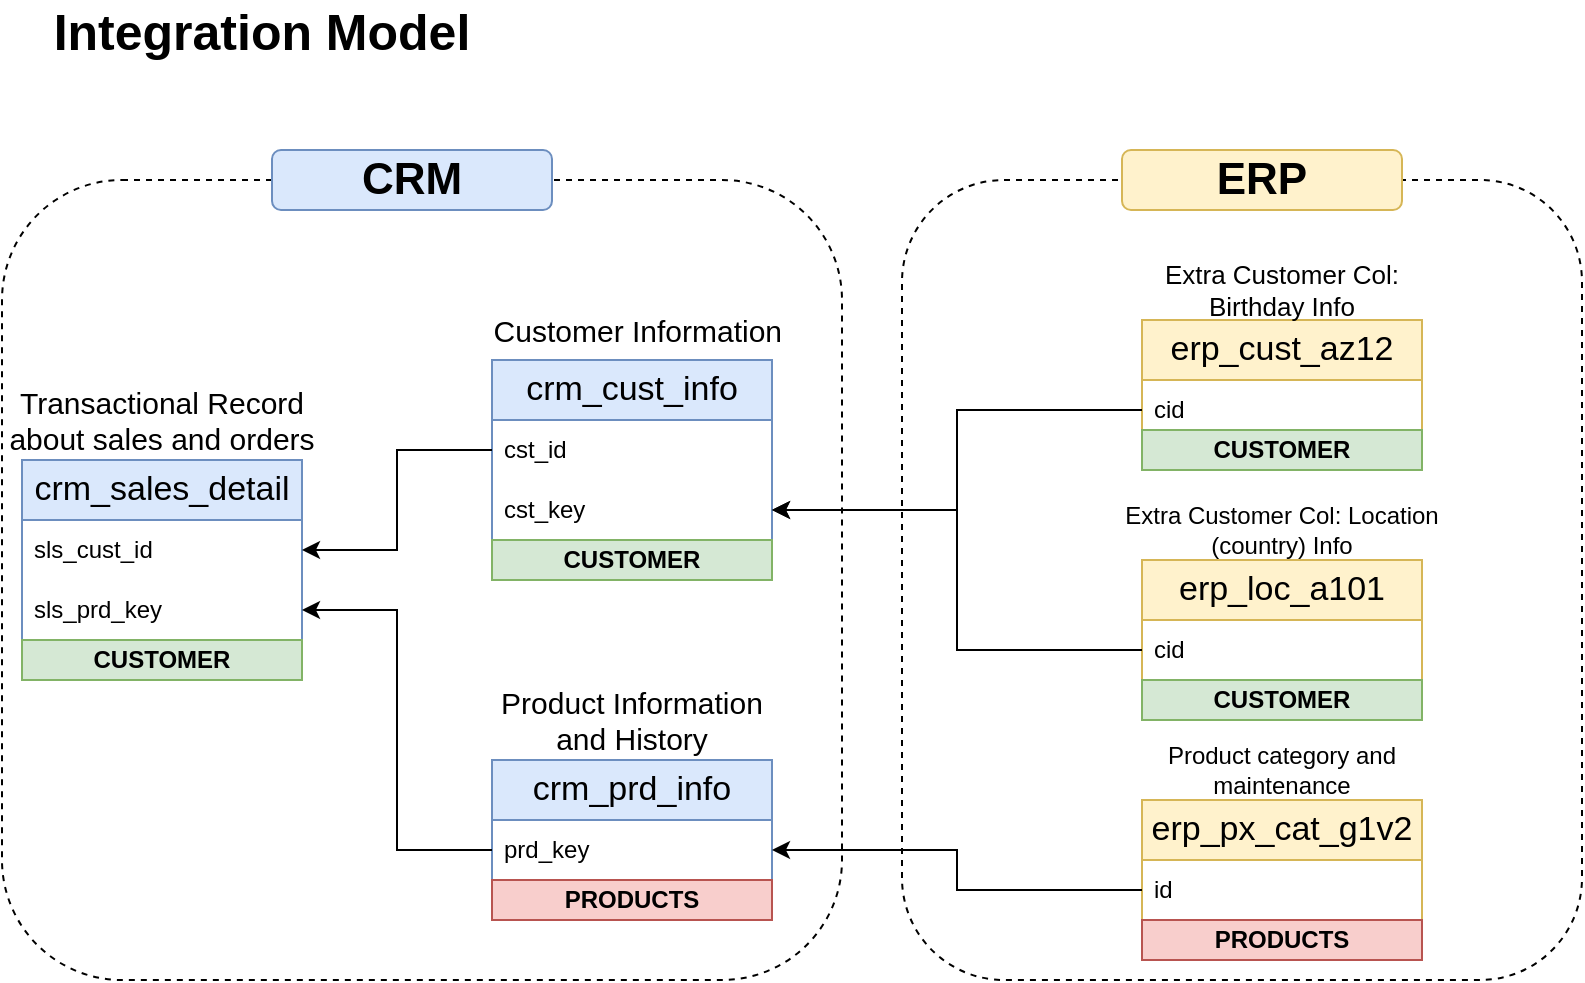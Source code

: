 <mxfile version="26.2.4">
  <diagram name="Page-1" id="EvxpYkkEFhPI_myyJHa9">
    <mxGraphModel grid="1" page="1" gridSize="10" guides="1" tooltips="1" connect="1" arrows="1" fold="1" pageScale="1" pageWidth="850" pageHeight="1100" math="0" shadow="0">
      <root>
        <mxCell id="0" />
        <mxCell id="1" style="" parent="0" />
        <mxCell id="jE0Hs6O2nTx1BaMbFYz3-5" value="&lt;font style=&quot;font-size: 17px;&quot;&gt;&lt;span&gt;crm_cust_info&lt;/span&gt;&lt;/font&gt;" style="swimlane;fontStyle=0;childLayout=stackLayout;horizontal=1;startSize=30;horizontalStack=0;resizeParent=1;resizeParentMax=0;resizeLast=0;collapsible=1;marginBottom=0;whiteSpace=wrap;html=1;fillColor=#dae8fc;strokeColor=#6c8ebf;rounded=0;swimlaneLine=1;" vertex="1" parent="1">
          <mxGeometry x="265" y="190" width="140" height="90" as="geometry">
            <mxRectangle x="80" y="200" width="160" height="30" as="alternateBounds" />
          </mxGeometry>
        </mxCell>
        <mxCell id="jE0Hs6O2nTx1BaMbFYz3-6" value="&lt;div&gt;cst_id&lt;/div&gt;" style="text;strokeColor=none;fillColor=none;align=left;verticalAlign=middle;spacingLeft=4;spacingRight=4;overflow=hidden;points=[[0,0.5],[1,0.5]];portConstraint=eastwest;rotatable=0;whiteSpace=wrap;html=1;" vertex="1" parent="jE0Hs6O2nTx1BaMbFYz3-5">
          <mxGeometry y="30" width="140" height="30" as="geometry" />
        </mxCell>
        <mxCell id="jE0Hs6O2nTx1BaMbFYz3-26" value="cst_key" style="text;strokeColor=none;fillColor=none;align=left;verticalAlign=middle;spacingLeft=4;spacingRight=4;overflow=hidden;points=[[0,0.5],[1,0.5]];portConstraint=eastwest;rotatable=0;whiteSpace=wrap;html=1;" vertex="1" parent="jE0Hs6O2nTx1BaMbFYz3-5">
          <mxGeometry y="60" width="140" height="30" as="geometry" />
        </mxCell>
        <mxCell id="jE0Hs6O2nTx1BaMbFYz3-9" value="Customer Information&amp;nbsp;" style="text;html=1;align=center;verticalAlign=middle;whiteSpace=wrap;rounded=0;fontSize=15;" vertex="1" parent="1">
          <mxGeometry x="260" y="160" width="160" height="30" as="geometry" />
        </mxCell>
        <mxCell id="jE0Hs6O2nTx1BaMbFYz3-10" value="Integration Model" style="text;html=1;align=center;verticalAlign=middle;whiteSpace=wrap;rounded=0;fontStyle=1;fontSize=25;" vertex="1" parent="1">
          <mxGeometry x="30" y="10" width="240" height="30" as="geometry" />
        </mxCell>
        <mxCell id="jE0Hs6O2nTx1BaMbFYz3-12" value="&lt;font style=&quot;font-size: 17px;&quot;&gt;&lt;span&gt;crm_prd_info&lt;/span&gt;&lt;/font&gt;" style="swimlane;fontStyle=0;childLayout=stackLayout;horizontal=1;startSize=30;horizontalStack=0;resizeParent=1;resizeParentMax=0;resizeLast=0;collapsible=1;marginBottom=0;whiteSpace=wrap;html=1;fillColor=#dae8fc;strokeColor=#6c8ebf;rounded=0;swimlaneLine=1;" vertex="1" parent="1">
          <mxGeometry x="265" y="390" width="140" height="60" as="geometry">
            <mxRectangle x="80" y="200" width="160" height="30" as="alternateBounds" />
          </mxGeometry>
        </mxCell>
        <mxCell id="jE0Hs6O2nTx1BaMbFYz3-13" value="&lt;div&gt;prd_key&lt;/div&gt;" style="text;strokeColor=none;fillColor=none;align=left;verticalAlign=middle;spacingLeft=4;spacingRight=4;overflow=hidden;points=[[0,0.5],[1,0.5]];portConstraint=eastwest;rotatable=0;whiteSpace=wrap;html=1;" vertex="1" parent="jE0Hs6O2nTx1BaMbFYz3-12">
          <mxGeometry y="30" width="140" height="30" as="geometry" />
        </mxCell>
        <mxCell id="jE0Hs6O2nTx1BaMbFYz3-14" value="Product Information and History" style="text;html=1;align=center;verticalAlign=middle;whiteSpace=wrap;rounded=0;fontSize=15;" vertex="1" parent="1">
          <mxGeometry x="255" y="350" width="160" height="40" as="geometry" />
        </mxCell>
        <mxCell id="jE0Hs6O2nTx1BaMbFYz3-17" value="&lt;font style=&quot;font-size: 17px;&quot;&gt;&lt;span&gt;crm_sales_detail&lt;/span&gt;&lt;/font&gt;" style="swimlane;fontStyle=0;childLayout=stackLayout;horizontal=1;startSize=30;horizontalStack=0;resizeParent=1;resizeParentMax=0;resizeLast=0;collapsible=1;marginBottom=0;whiteSpace=wrap;html=1;fillColor=#dae8fc;strokeColor=#6c8ebf;rounded=0;swimlaneLine=1;" vertex="1" parent="1">
          <mxGeometry x="30" y="240" width="140" height="90" as="geometry">
            <mxRectangle x="80" y="200" width="160" height="30" as="alternateBounds" />
          </mxGeometry>
        </mxCell>
        <mxCell id="jE0Hs6O2nTx1BaMbFYz3-18" value="&lt;div&gt;sls_cust_id&lt;/div&gt;" style="text;strokeColor=none;fillColor=none;align=left;verticalAlign=middle;spacingLeft=4;spacingRight=4;overflow=hidden;points=[[0,0.5],[1,0.5]];portConstraint=eastwest;rotatable=0;whiteSpace=wrap;html=1;" vertex="1" parent="jE0Hs6O2nTx1BaMbFYz3-17">
          <mxGeometry y="30" width="140" height="30" as="geometry" />
        </mxCell>
        <mxCell id="jE0Hs6O2nTx1BaMbFYz3-20" value="sls_prd_key" style="text;strokeColor=none;fillColor=none;align=left;verticalAlign=middle;spacingLeft=4;spacingRight=4;overflow=hidden;points=[[0,0.5],[1,0.5]];portConstraint=eastwest;rotatable=0;whiteSpace=wrap;html=1;" vertex="1" parent="jE0Hs6O2nTx1BaMbFYz3-17">
          <mxGeometry y="60" width="140" height="30" as="geometry" />
        </mxCell>
        <mxCell id="jE0Hs6O2nTx1BaMbFYz3-19" value="Transactional Record about sales and orders" style="text;html=1;align=center;verticalAlign=middle;whiteSpace=wrap;rounded=0;fontSize=15;" vertex="1" parent="1">
          <mxGeometry x="20" y="200" width="160" height="40" as="geometry" />
        </mxCell>
        <mxCell id="jE0Hs6O2nTx1BaMbFYz3-23" value="&lt;span style=&quot;font-size: 17px;&quot;&gt;&lt;span&gt;erp_cust_az12&lt;/span&gt;&lt;/span&gt;" style="swimlane;fontStyle=0;childLayout=stackLayout;horizontal=1;startSize=30;horizontalStack=0;resizeParent=1;resizeParentMax=0;resizeLast=0;collapsible=1;marginBottom=0;whiteSpace=wrap;html=1;fillColor=#fff2cc;strokeColor=#d6b656;rounded=0;swimlaneLine=1;" vertex="1" parent="1">
          <mxGeometry x="590" y="170" width="140" height="60" as="geometry">
            <mxRectangle x="80" y="200" width="160" height="30" as="alternateBounds" />
          </mxGeometry>
        </mxCell>
        <mxCell id="jE0Hs6O2nTx1BaMbFYz3-24" value="&lt;div&gt;cid&lt;/div&gt;" style="text;strokeColor=none;fillColor=none;align=left;verticalAlign=middle;spacingLeft=4;spacingRight=4;overflow=hidden;points=[[0,0.5],[1,0.5]];portConstraint=eastwest;rotatable=0;whiteSpace=wrap;html=1;" vertex="1" parent="jE0Hs6O2nTx1BaMbFYz3-23">
          <mxGeometry y="30" width="140" height="30" as="geometry" />
        </mxCell>
        <mxCell id="jE0Hs6O2nTx1BaMbFYz3-25" value="Extra Customer Col: Birthday Info" style="text;html=1;align=center;verticalAlign=middle;whiteSpace=wrap;rounded=0;fontSize=13;" vertex="1" parent="1">
          <mxGeometry x="580" y="140" width="160" height="30" as="geometry" />
        </mxCell>
        <mxCell id="jE0Hs6O2nTx1BaMbFYz3-34" value="&lt;span style=&quot;font-size: 17px;&quot;&gt;&lt;span&gt;erp_loc_a101&lt;/span&gt;&lt;/span&gt;" style="swimlane;fontStyle=0;childLayout=stackLayout;horizontal=1;startSize=30;horizontalStack=0;resizeParent=1;resizeParentMax=0;resizeLast=0;collapsible=1;marginBottom=0;whiteSpace=wrap;html=1;fillColor=#fff2cc;strokeColor=#d6b656;rounded=0;swimlaneLine=1;" vertex="1" parent="1">
          <mxGeometry x="590" y="290" width="140" height="60" as="geometry">
            <mxRectangle x="80" y="200" width="160" height="30" as="alternateBounds" />
          </mxGeometry>
        </mxCell>
        <mxCell id="jE0Hs6O2nTx1BaMbFYz3-35" value="&lt;div&gt;cid&lt;/div&gt;" style="text;strokeColor=none;fillColor=none;align=left;verticalAlign=middle;spacingLeft=4;spacingRight=4;overflow=hidden;points=[[0,0.5],[1,0.5]];portConstraint=eastwest;rotatable=0;whiteSpace=wrap;html=1;" vertex="1" parent="jE0Hs6O2nTx1BaMbFYz3-34">
          <mxGeometry y="30" width="140" height="30" as="geometry" />
        </mxCell>
        <mxCell id="jE0Hs6O2nTx1BaMbFYz3-36" value="Extra Customer Col: Location (country) Info" style="text;html=1;align=center;verticalAlign=middle;whiteSpace=wrap;rounded=0;fontSize=12;" vertex="1" parent="1">
          <mxGeometry x="580" y="260" width="160" height="30" as="geometry" />
        </mxCell>
        <mxCell id="jE0Hs6O2nTx1BaMbFYz3-38" style="edgeStyle=orthogonalEdgeStyle;rounded=0;orthogonalLoop=1;jettySize=auto;html=1;" edge="1" parent="1" source="jE0Hs6O2nTx1BaMbFYz3-24" target="jE0Hs6O2nTx1BaMbFYz3-26">
          <mxGeometry relative="1" as="geometry" />
        </mxCell>
        <mxCell id="jE0Hs6O2nTx1BaMbFYz3-39" style="edgeStyle=orthogonalEdgeStyle;rounded=0;orthogonalLoop=1;jettySize=auto;html=1;entryX=1;entryY=0.5;entryDx=0;entryDy=0;" edge="1" parent="1" source="jE0Hs6O2nTx1BaMbFYz3-35" target="jE0Hs6O2nTx1BaMbFYz3-26">
          <mxGeometry relative="1" as="geometry" />
        </mxCell>
        <mxCell id="jE0Hs6O2nTx1BaMbFYz3-40" value="&lt;span style=&quot;font-size: 17px;&quot;&gt;&lt;span&gt;erp_px_cat_g1v2&lt;/span&gt;&lt;/span&gt;" style="swimlane;fontStyle=0;childLayout=stackLayout;horizontal=1;startSize=30;horizontalStack=0;resizeParent=1;resizeParentMax=0;resizeLast=0;collapsible=1;marginBottom=0;whiteSpace=wrap;html=1;fillColor=#fff2cc;strokeColor=#d6b656;rounded=0;swimlaneLine=1;" vertex="1" parent="1">
          <mxGeometry x="590" y="410" width="140" height="60" as="geometry">
            <mxRectangle x="80" y="200" width="160" height="30" as="alternateBounds" />
          </mxGeometry>
        </mxCell>
        <mxCell id="jE0Hs6O2nTx1BaMbFYz3-41" value="&lt;div&gt;id&lt;/div&gt;" style="text;strokeColor=none;fillColor=none;align=left;verticalAlign=middle;spacingLeft=4;spacingRight=4;overflow=hidden;points=[[0,0.5],[1,0.5]];portConstraint=eastwest;rotatable=0;whiteSpace=wrap;html=1;" vertex="1" parent="jE0Hs6O2nTx1BaMbFYz3-40">
          <mxGeometry y="30" width="140" height="30" as="geometry" />
        </mxCell>
        <mxCell id="jE0Hs6O2nTx1BaMbFYz3-42" value="Product category and maintenance" style="text;html=1;align=center;verticalAlign=middle;whiteSpace=wrap;rounded=0;fontSize=12;" vertex="1" parent="1">
          <mxGeometry x="580" y="380" width="160" height="30" as="geometry" />
        </mxCell>
        <mxCell id="jE0Hs6O2nTx1BaMbFYz3-43" style="edgeStyle=orthogonalEdgeStyle;rounded=0;orthogonalLoop=1;jettySize=auto;html=1;" edge="1" parent="1" source="jE0Hs6O2nTx1BaMbFYz3-41" target="jE0Hs6O2nTx1BaMbFYz3-13">
          <mxGeometry relative="1" as="geometry" />
        </mxCell>
        <mxCell id="jE0Hs6O2nTx1BaMbFYz3-44" value="" style="rounded=1;whiteSpace=wrap;html=1;fillColor=none;dashed=1;" vertex="1" parent="1">
          <mxGeometry x="20" y="100" width="420" height="400" as="geometry" />
        </mxCell>
        <mxCell id="jE0Hs6O2nTx1BaMbFYz3-47" value="&lt;b&gt;&lt;font style=&quot;font-size: 22px;&quot;&gt;CRM&lt;/font&gt;&lt;/b&gt;" style="rounded=1;whiteSpace=wrap;html=1;fillColor=#dae8fc;strokeColor=#6c8ebf;" vertex="1" parent="1">
          <mxGeometry x="155" y="85" width="140" height="30" as="geometry" />
        </mxCell>
        <mxCell id="jE0Hs6O2nTx1BaMbFYz3-49" value="" style="rounded=1;whiteSpace=wrap;html=1;fillColor=none;dashed=1;" vertex="1" parent="1">
          <mxGeometry x="470" y="100" width="340" height="400" as="geometry" />
        </mxCell>
        <mxCell id="jE0Hs6O2nTx1BaMbFYz3-50" value="&lt;b&gt;&lt;font style=&quot;font-size: 22px;&quot;&gt;ERP&lt;/font&gt;&lt;/b&gt;" style="rounded=1;whiteSpace=wrap;html=1;fillColor=#fff2cc;strokeColor=#d6b656;" vertex="1" parent="1">
          <mxGeometry x="580" y="85" width="140" height="30" as="geometry" />
        </mxCell>
        <mxCell id="djTS8lkkAsjvBwSm5Eqb-2" style="edgeStyle=orthogonalEdgeStyle;rounded=0;orthogonalLoop=1;jettySize=auto;html=1;" edge="1" parent="1" source="jE0Hs6O2nTx1BaMbFYz3-6" target="jE0Hs6O2nTx1BaMbFYz3-18">
          <mxGeometry relative="1" as="geometry" />
        </mxCell>
        <mxCell id="djTS8lkkAsjvBwSm5Eqb-3" style="edgeStyle=orthogonalEdgeStyle;rounded=0;orthogonalLoop=1;jettySize=auto;html=1;" edge="1" parent="1" source="jE0Hs6O2nTx1BaMbFYz3-13" target="jE0Hs6O2nTx1BaMbFYz3-20">
          <mxGeometry relative="1" as="geometry" />
        </mxCell>
        <mxCell id="7FMXICRUK_54ymhmVMXj-1" value="&lt;b&gt;PRODUCTS&lt;/b&gt;" style="rounded=0;whiteSpace=wrap;html=1;fillColor=#f8cecc;strokeColor=#b85450;" vertex="1" parent="1">
          <mxGeometry x="265" y="450" width="140" height="20" as="geometry" />
        </mxCell>
        <mxCell id="7FMXICRUK_54ymhmVMXj-2" value="&lt;b&gt;CUSTOMER&lt;/b&gt;" style="rounded=0;whiteSpace=wrap;html=1;fillColor=#d5e8d4;strokeColor=#82b366;" vertex="1" parent="1">
          <mxGeometry x="590" y="225" width="140" height="20" as="geometry" />
        </mxCell>
        <mxCell id="7FMXICRUK_54ymhmVMXj-3" value="&lt;b&gt;PRODUCTS&lt;/b&gt;" style="rounded=0;whiteSpace=wrap;html=1;fillColor=#f8cecc;strokeColor=#b85450;" vertex="1" parent="1">
          <mxGeometry x="590" y="470" width="140" height="20" as="geometry" />
        </mxCell>
        <mxCell id="7FMXICRUK_54ymhmVMXj-4" value="&lt;b&gt;CUSTOMER&lt;/b&gt;" style="rounded=0;whiteSpace=wrap;html=1;fillColor=#d5e8d4;strokeColor=#82b366;" vertex="1" parent="1">
          <mxGeometry x="590" y="350" width="140" height="20" as="geometry" />
        </mxCell>
        <mxCell id="7FMXICRUK_54ymhmVMXj-5" value="&lt;b&gt;CUSTOMER&lt;/b&gt;" style="rounded=0;whiteSpace=wrap;html=1;fillColor=#d5e8d4;strokeColor=#82b366;" vertex="1" parent="1">
          <mxGeometry x="265" y="280" width="140" height="20" as="geometry" />
        </mxCell>
        <mxCell id="7FMXICRUK_54ymhmVMXj-7" value="&lt;b&gt;CUSTOMER&lt;/b&gt;" style="rounded=0;whiteSpace=wrap;html=1;fillColor=#d5e8d4;strokeColor=#82b366;" vertex="1" parent="1">
          <mxGeometry x="30" y="330" width="140" height="20" as="geometry" />
        </mxCell>
      </root>
    </mxGraphModel>
  </diagram>
</mxfile>
